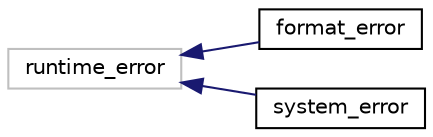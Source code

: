 digraph "Graphical Class Hierarchy"
{
  edge [fontname="Helvetica",fontsize="10",labelfontname="Helvetica",labelfontsize="10"];
  node [fontname="Helvetica",fontsize="10",shape=record];
  rankdir="LR";
  Node1 [label="runtime_error",height=0.2,width=0.4,color="grey75", fillcolor="white", style="filled"];
  Node1 -> Node2 [dir="back",color="midnightblue",fontsize="10",style="solid",fontname="Helvetica"];
  Node2 [label="format_error",height=0.2,width=0.4,color="black", fillcolor="white", style="filled",URL="$classformat__error.html"];
  Node1 -> Node3 [dir="back",color="midnightblue",fontsize="10",style="solid",fontname="Helvetica"];
  Node3 [label="system_error",height=0.2,width=0.4,color="black", fillcolor="white", style="filled",URL="$classsystem__error.html"];
}
